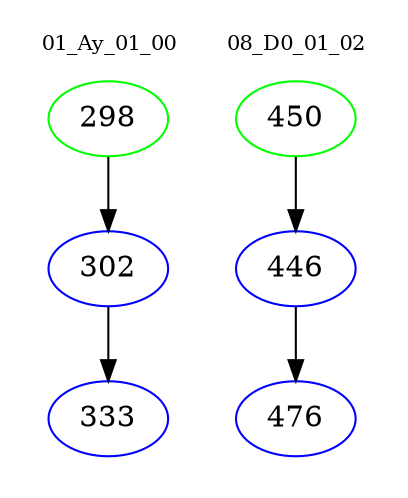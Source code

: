 digraph{
subgraph cluster_0 {
color = white
label = "01_Ay_01_00";
fontsize=10;
T0_298 [label="298", color="green"]
T0_298 -> T0_302 [color="black"]
T0_302 [label="302", color="blue"]
T0_302 -> T0_333 [color="black"]
T0_333 [label="333", color="blue"]
}
subgraph cluster_1 {
color = white
label = "08_D0_01_02";
fontsize=10;
T1_450 [label="450", color="green"]
T1_450 -> T1_446 [color="black"]
T1_446 [label="446", color="blue"]
T1_446 -> T1_476 [color="black"]
T1_476 [label="476", color="blue"]
}
}
